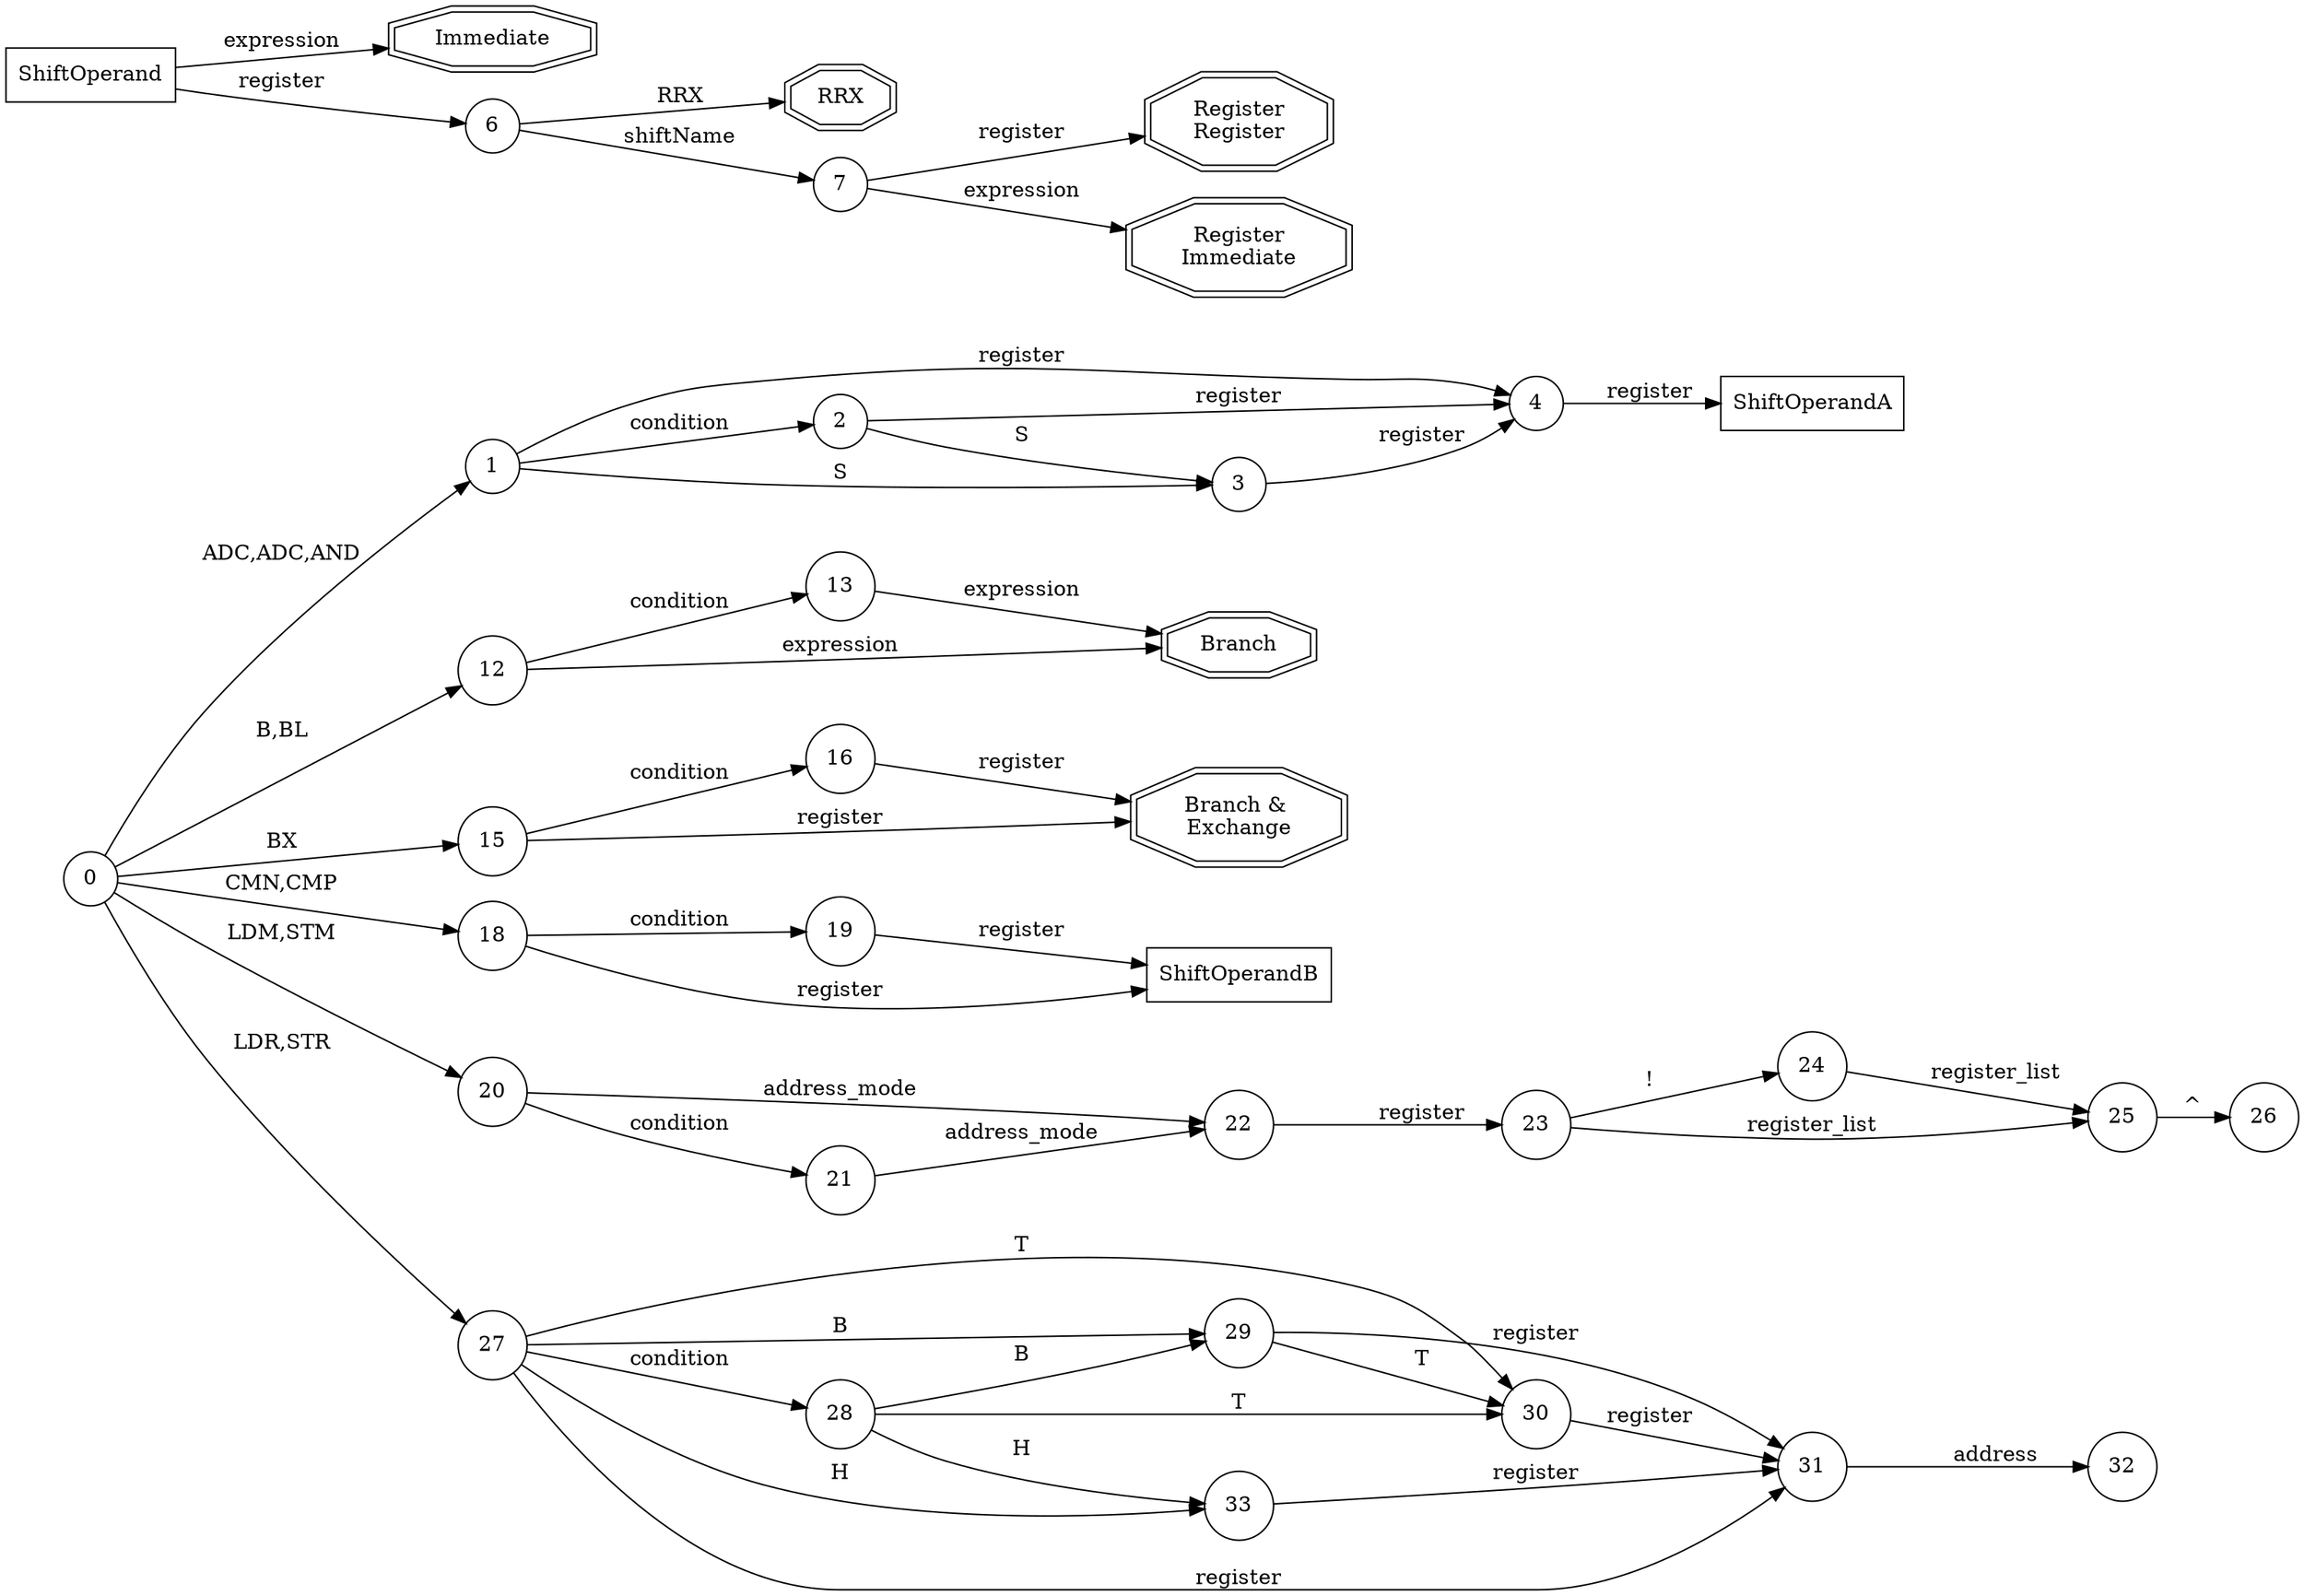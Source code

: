 digraph g {
  rankdir=LR;
  node [shape = doubleoctagon]; 17 10 11 8 9 14 ;
  node [shape = box] ShiftOperandA ShiftOperandB ShiftOperand
	node [shape = circle];
  
  17 [label="Branch & \nExchange"]
  14 [label=Branch]
  11 [label=Immediate]
  10 [label=RRX]
  8 [label="Register\nRegister"]
  9 [label="Register\nImmediate"]

  0 -> 1 [label="ADC,ADC,AND"]
  1 -> 2 [label=condition]
  2 -> 3 [label=S]
  1 -> 3 [label=S]
  1 -> 4 [label=register]
  2 -> 4 [label=register]
  3 -> 4 [label=register]
  4 -> ShiftOperandA [label=register]

  // Shift Operand
  ShiftOperand -> 6 [label=register]
  ShiftOperand -> 11 [label=expression]
  6 -> 7 [label=shiftName]
  6 -> 10 [label=RRX]
  7 -> 8 [label=register]
  7 -> 9 [label=expression]

  // Para Branch
  0 -> 12 [label="B,BL"]
  12 -> 13 [label=condition]
  12 -> 14 [label=expression]
  13 -> 14 [label=expression]

  0 -> 15 [label="BX"]
  15 -> 16 [label=condition]
  15 -> 17 [label=register]
  16 -> 17 [label=register]

  0 -> 18 [label="CMN,CMP"]
  18 -> 19 [label=condition]
  18 -> ShiftOperandB [label=register]
  19 -> ShiftOperandB [label=register]

  0 -> 20 [label="LDM,STM"]
  20 -> 21 [label="condition"]
  21 -> 22 [label="address_mode"]
  20 -> 22 [label="address_mode"]
  22 -> 23 [label="register"]
  23 -> 24 [label="!"]
  23 -> 25 [label="register_list"]
  24 -> 25 [label="register_list"]
  25 -> 26 [label="^"]

  0 -> 27 [label="LDR,STR"]
  27 -> 28 [label="condition"]
  28 -> 29 [label="B"]
  29 -> 30 [label="T"]
  30 -> 31 [label="register"]
  31 -> 32 [label="address"]

  29 -> 31 [label="register"]
  28 -> 30 [label="T"]
  27 -> 30 [label="T"]
  27 -> 31 [label="register"]
  27 -> 29 [label="B"]

  27 -> 33 [label="H"]
  33 -> 31 [label="register"]
  28 -> 33 [label="H"]



}